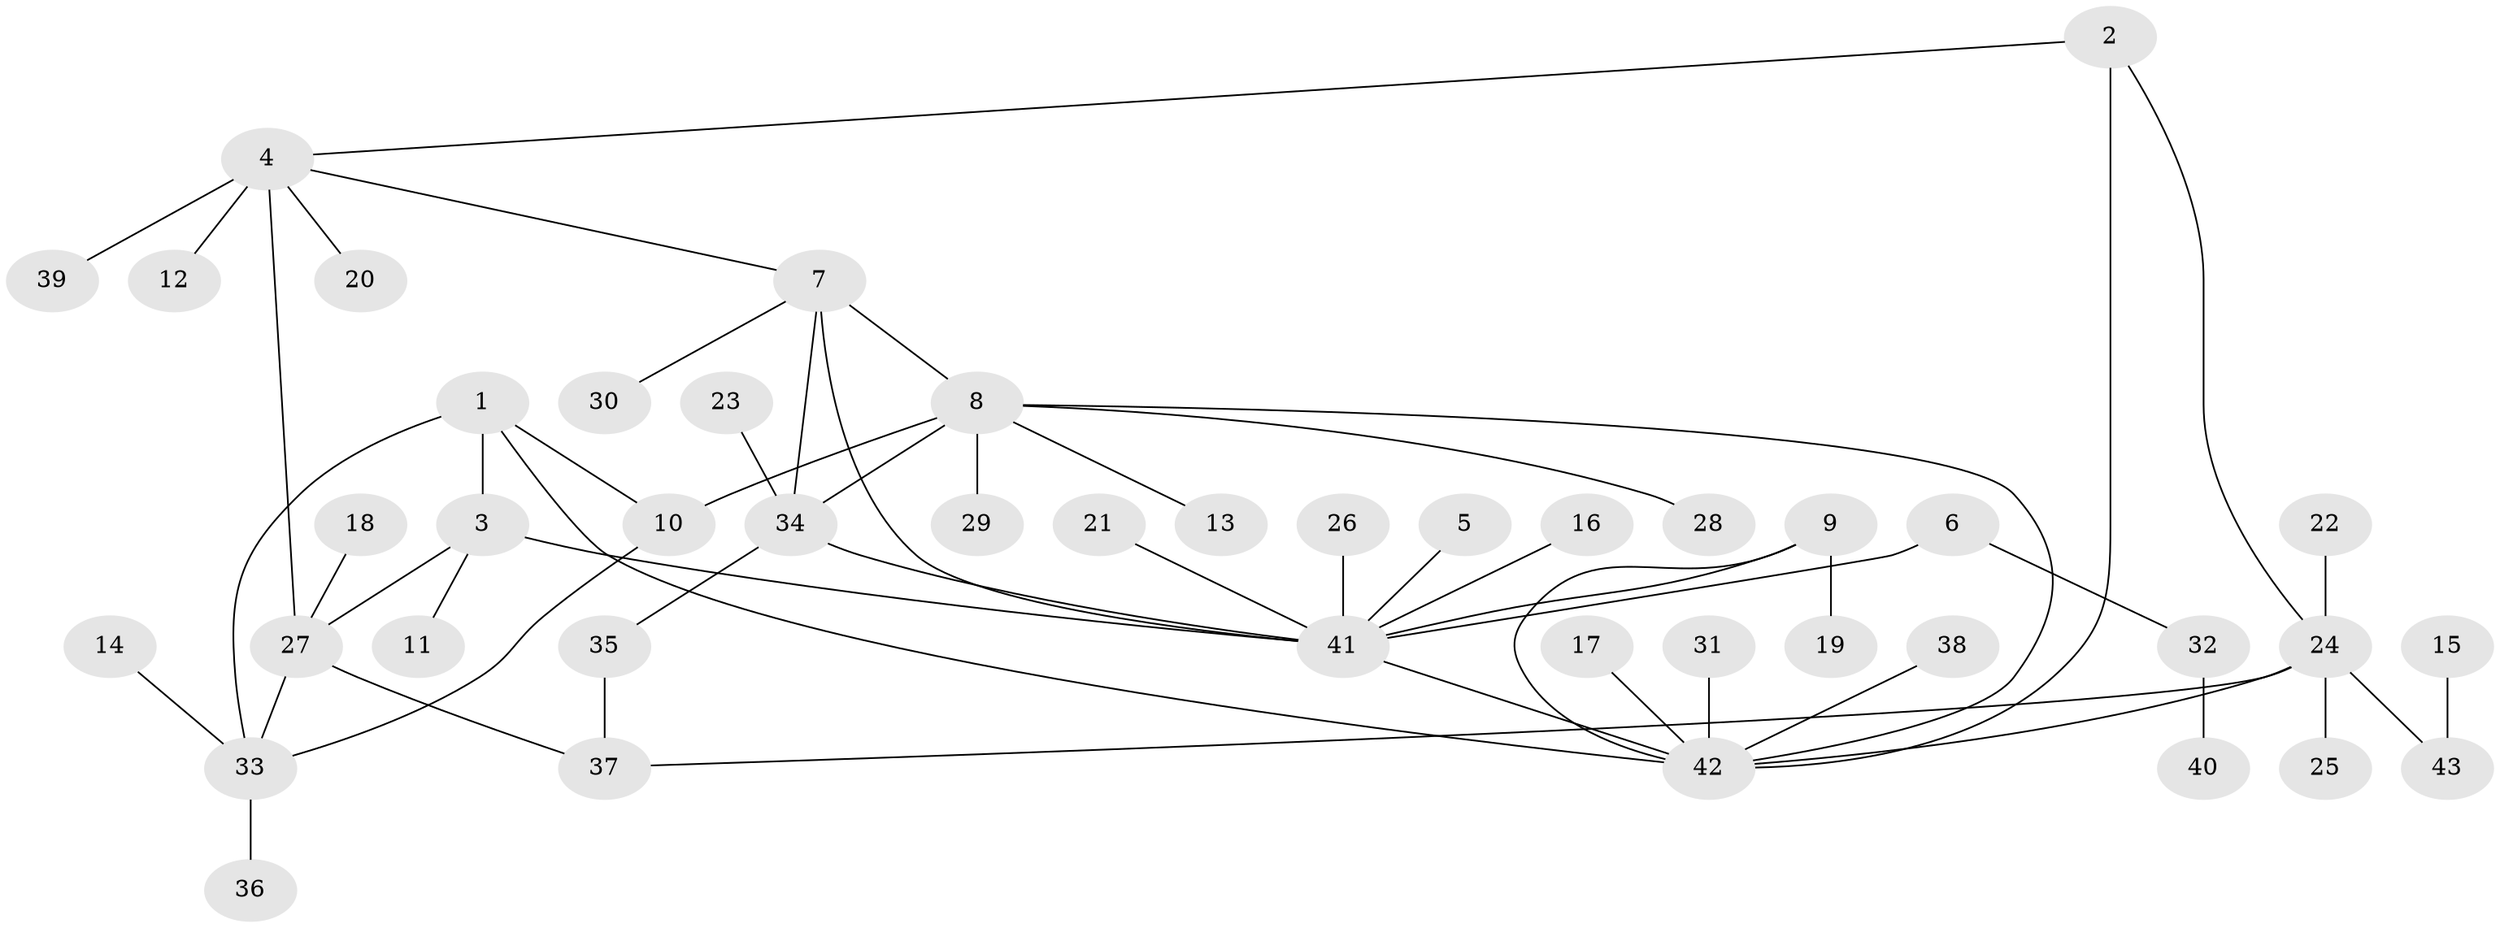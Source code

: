 // original degree distribution, {6: 0.03333333333333333, 4: 0.08333333333333333, 8: 0.016666666666666666, 3: 0.1, 7: 0.05, 10: 0.016666666666666666, 12: 0.016666666666666666, 2: 0.1, 1: 0.5833333333333334}
// Generated by graph-tools (version 1.1) at 2025/37/03/04/25 23:37:50]
// undirected, 43 vertices, 55 edges
graph export_dot {
  node [color=gray90,style=filled];
  1;
  2;
  3;
  4;
  5;
  6;
  7;
  8;
  9;
  10;
  11;
  12;
  13;
  14;
  15;
  16;
  17;
  18;
  19;
  20;
  21;
  22;
  23;
  24;
  25;
  26;
  27;
  28;
  29;
  30;
  31;
  32;
  33;
  34;
  35;
  36;
  37;
  38;
  39;
  40;
  41;
  42;
  43;
  1 -- 3 [weight=1.0];
  1 -- 10 [weight=1.0];
  1 -- 33 [weight=1.0];
  1 -- 42 [weight=1.0];
  2 -- 4 [weight=1.0];
  2 -- 24 [weight=1.0];
  2 -- 42 [weight=1.0];
  3 -- 11 [weight=1.0];
  3 -- 27 [weight=1.0];
  3 -- 41 [weight=2.0];
  4 -- 7 [weight=1.0];
  4 -- 12 [weight=1.0];
  4 -- 20 [weight=1.0];
  4 -- 27 [weight=2.0];
  4 -- 39 [weight=1.0];
  5 -- 41 [weight=1.0];
  6 -- 32 [weight=1.0];
  6 -- 41 [weight=1.0];
  7 -- 8 [weight=1.0];
  7 -- 30 [weight=1.0];
  7 -- 34 [weight=1.0];
  7 -- 41 [weight=1.0];
  8 -- 10 [weight=1.0];
  8 -- 13 [weight=1.0];
  8 -- 28 [weight=1.0];
  8 -- 29 [weight=1.0];
  8 -- 34 [weight=1.0];
  8 -- 42 [weight=1.0];
  9 -- 19 [weight=1.0];
  9 -- 41 [weight=1.0];
  9 -- 42 [weight=1.0];
  10 -- 33 [weight=1.0];
  14 -- 33 [weight=1.0];
  15 -- 43 [weight=1.0];
  16 -- 41 [weight=1.0];
  17 -- 42 [weight=1.0];
  18 -- 27 [weight=1.0];
  21 -- 41 [weight=1.0];
  22 -- 24 [weight=1.0];
  23 -- 34 [weight=1.0];
  24 -- 25 [weight=1.0];
  24 -- 37 [weight=1.0];
  24 -- 42 [weight=1.0];
  24 -- 43 [weight=1.0];
  26 -- 41 [weight=1.0];
  27 -- 33 [weight=1.0];
  27 -- 37 [weight=1.0];
  31 -- 42 [weight=1.0];
  32 -- 40 [weight=1.0];
  33 -- 36 [weight=1.0];
  34 -- 35 [weight=1.0];
  34 -- 41 [weight=1.0];
  35 -- 37 [weight=1.0];
  38 -- 42 [weight=1.0];
  41 -- 42 [weight=1.0];
}

